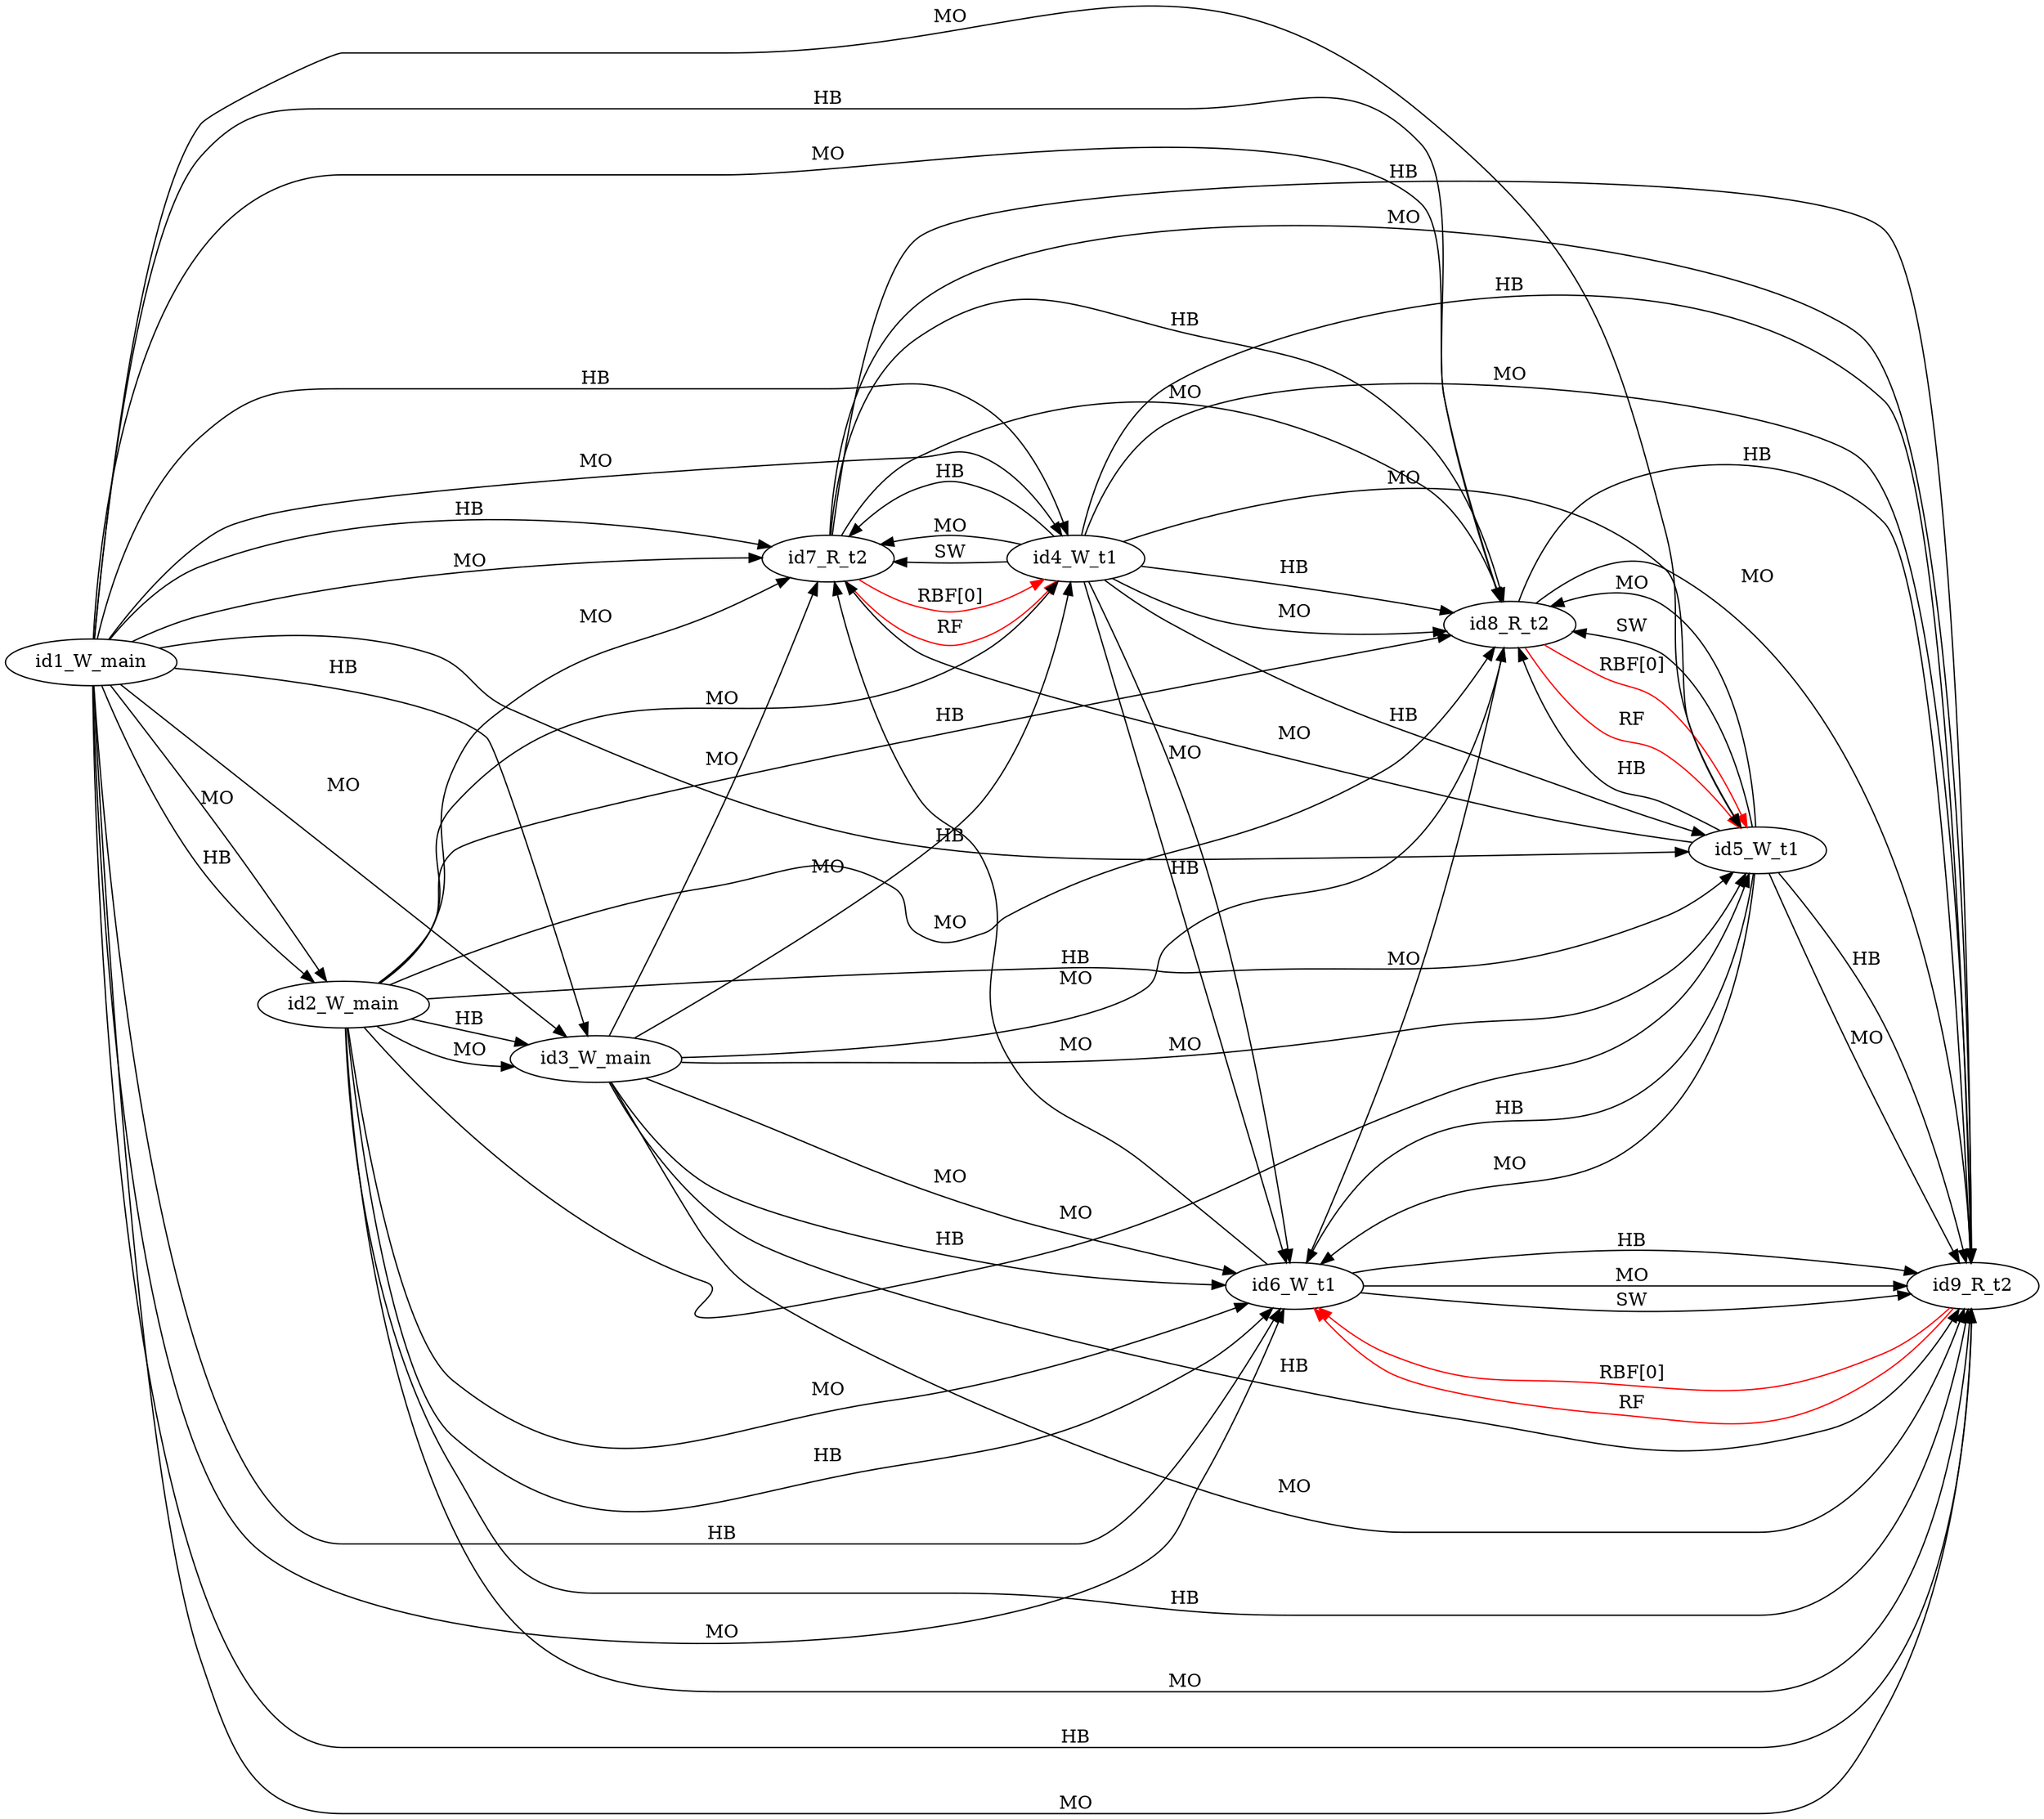 digraph memory_model {
rankdir=LR;
id7_R_t2 -> id4_W_t1 [label = "RBF[0]", color="red"];
id8_R_t2 -> id5_W_t1 [label = "RBF[0]", color="red"];
id9_R_t2 -> id6_W_t1 [label = "RBF[0]", color="red"];
id7_R_t2 -> id4_W_t1 [label = "RF", color="red"];
id8_R_t2 -> id5_W_t1 [label = "RF", color="red"];
id9_R_t2 -> id6_W_t1 [label = "RF", color="red"];
id1_W_main -> id2_W_main [label = "HB", color="black"];
id1_W_main -> id3_W_main [label = "HB", color="black"];
id2_W_main -> id3_W_main [label = "HB", color="black"];
id4_W_t1 -> id5_W_t1 [label = "HB", color="black"];
id4_W_t1 -> id6_W_t1 [label = "HB", color="black"];
id5_W_t1 -> id6_W_t1 [label = "HB", color="black"];
id7_R_t2 -> id8_R_t2 [label = "HB", color="black"];
id7_R_t2 -> id9_R_t2 [label = "HB", color="black"];
id8_R_t2 -> id9_R_t2 [label = "HB", color="black"];
id1_W_main -> id4_W_t1 [label = "HB", color="black"];
id1_W_main -> id5_W_t1 [label = "HB", color="black"];
id1_W_main -> id6_W_t1 [label = "HB", color="black"];
id1_W_main -> id7_R_t2 [label = "HB", color="black"];
id1_W_main -> id8_R_t2 [label = "HB", color="black"];
id1_W_main -> id9_R_t2 [label = "HB", color="black"];
id2_W_main -> id5_W_t1 [label = "HB", color="black"];
id2_W_main -> id6_W_t1 [label = "HB", color="black"];
id2_W_main -> id8_R_t2 [label = "HB", color="black"];
id2_W_main -> id9_R_t2 [label = "HB", color="black"];
id3_W_main -> id6_W_t1 [label = "HB", color="black"];
id3_W_main -> id9_R_t2 [label = "HB", color="black"];
id4_W_t1 -> id7_R_t2 [label = "HB", color="black"];
id4_W_t1 -> id8_R_t2 [label = "HB", color="black"];
id4_W_t1 -> id9_R_t2 [label = "HB", color="black"];
id5_W_t1 -> id8_R_t2 [label = "HB", color="black"];
id5_W_t1 -> id9_R_t2 [label = "HB", color="black"];
id6_W_t1 -> id9_R_t2 [label = "HB", color="black"];
id1_W_main -> id2_W_main [label = "MO", color="black"];
id1_W_main -> id3_W_main [label = "MO", color="black"];
id2_W_main -> id3_W_main [label = "MO", color="black"];
id4_W_t1 -> id5_W_t1 [label = "MO", color="black"];
id4_W_t1 -> id6_W_t1 [label = "MO", color="black"];
id5_W_t1 -> id6_W_t1 [label = "MO", color="black"];
id7_R_t2 -> id8_R_t2 [label = "MO", color="black"];
id7_R_t2 -> id9_R_t2 [label = "MO", color="black"];
id8_R_t2 -> id9_R_t2 [label = "MO", color="black"];
id1_W_main -> id4_W_t1 [label = "MO", color="black"];
id1_W_main -> id5_W_t1 [label = "MO", color="black"];
id1_W_main -> id6_W_t1 [label = "MO", color="black"];
id1_W_main -> id7_R_t2 [label = "MO", color="black"];
id1_W_main -> id8_R_t2 [label = "MO", color="black"];
id1_W_main -> id9_R_t2 [label = "MO", color="black"];
id2_W_main -> id4_W_t1 [label = "MO", color="black"];
id2_W_main -> id5_W_t1 [label = "MO", color="black"];
id2_W_main -> id6_W_t1 [label = "MO", color="black"];
id2_W_main -> id7_R_t2 [label = "MO", color="black"];
id2_W_main -> id8_R_t2 [label = "MO", color="black"];
id2_W_main -> id9_R_t2 [label = "MO", color="black"];
id3_W_main -> id4_W_t1 [label = "MO", color="black"];
id3_W_main -> id5_W_t1 [label = "MO", color="black"];
id3_W_main -> id6_W_t1 [label = "MO", color="black"];
id3_W_main -> id7_R_t2 [label = "MO", color="black"];
id3_W_main -> id8_R_t2 [label = "MO", color="black"];
id3_W_main -> id9_R_t2 [label = "MO", color="black"];
id4_W_t1 -> id7_R_t2 [label = "MO", color="black"];
id4_W_t1 -> id8_R_t2 [label = "MO", color="black"];
id4_W_t1 -> id9_R_t2 [label = "MO", color="black"];
id5_W_t1 -> id7_R_t2 [label = "MO", color="black"];
id5_W_t1 -> id8_R_t2 [label = "MO", color="black"];
id5_W_t1 -> id9_R_t2 [label = "MO", color="black"];
id6_W_t1 -> id7_R_t2 [label = "MO", color="black"];
id6_W_t1 -> id8_R_t2 [label = "MO", color="black"];
id6_W_t1 -> id9_R_t2 [label = "MO", color="black"];
id4_W_t1 -> id7_R_t2 [label = "SW", color="black"];
id5_W_t1 -> id8_R_t2 [label = "SW", color="black"];
id6_W_t1 -> id9_R_t2 [label = "SW", color="black"];
}